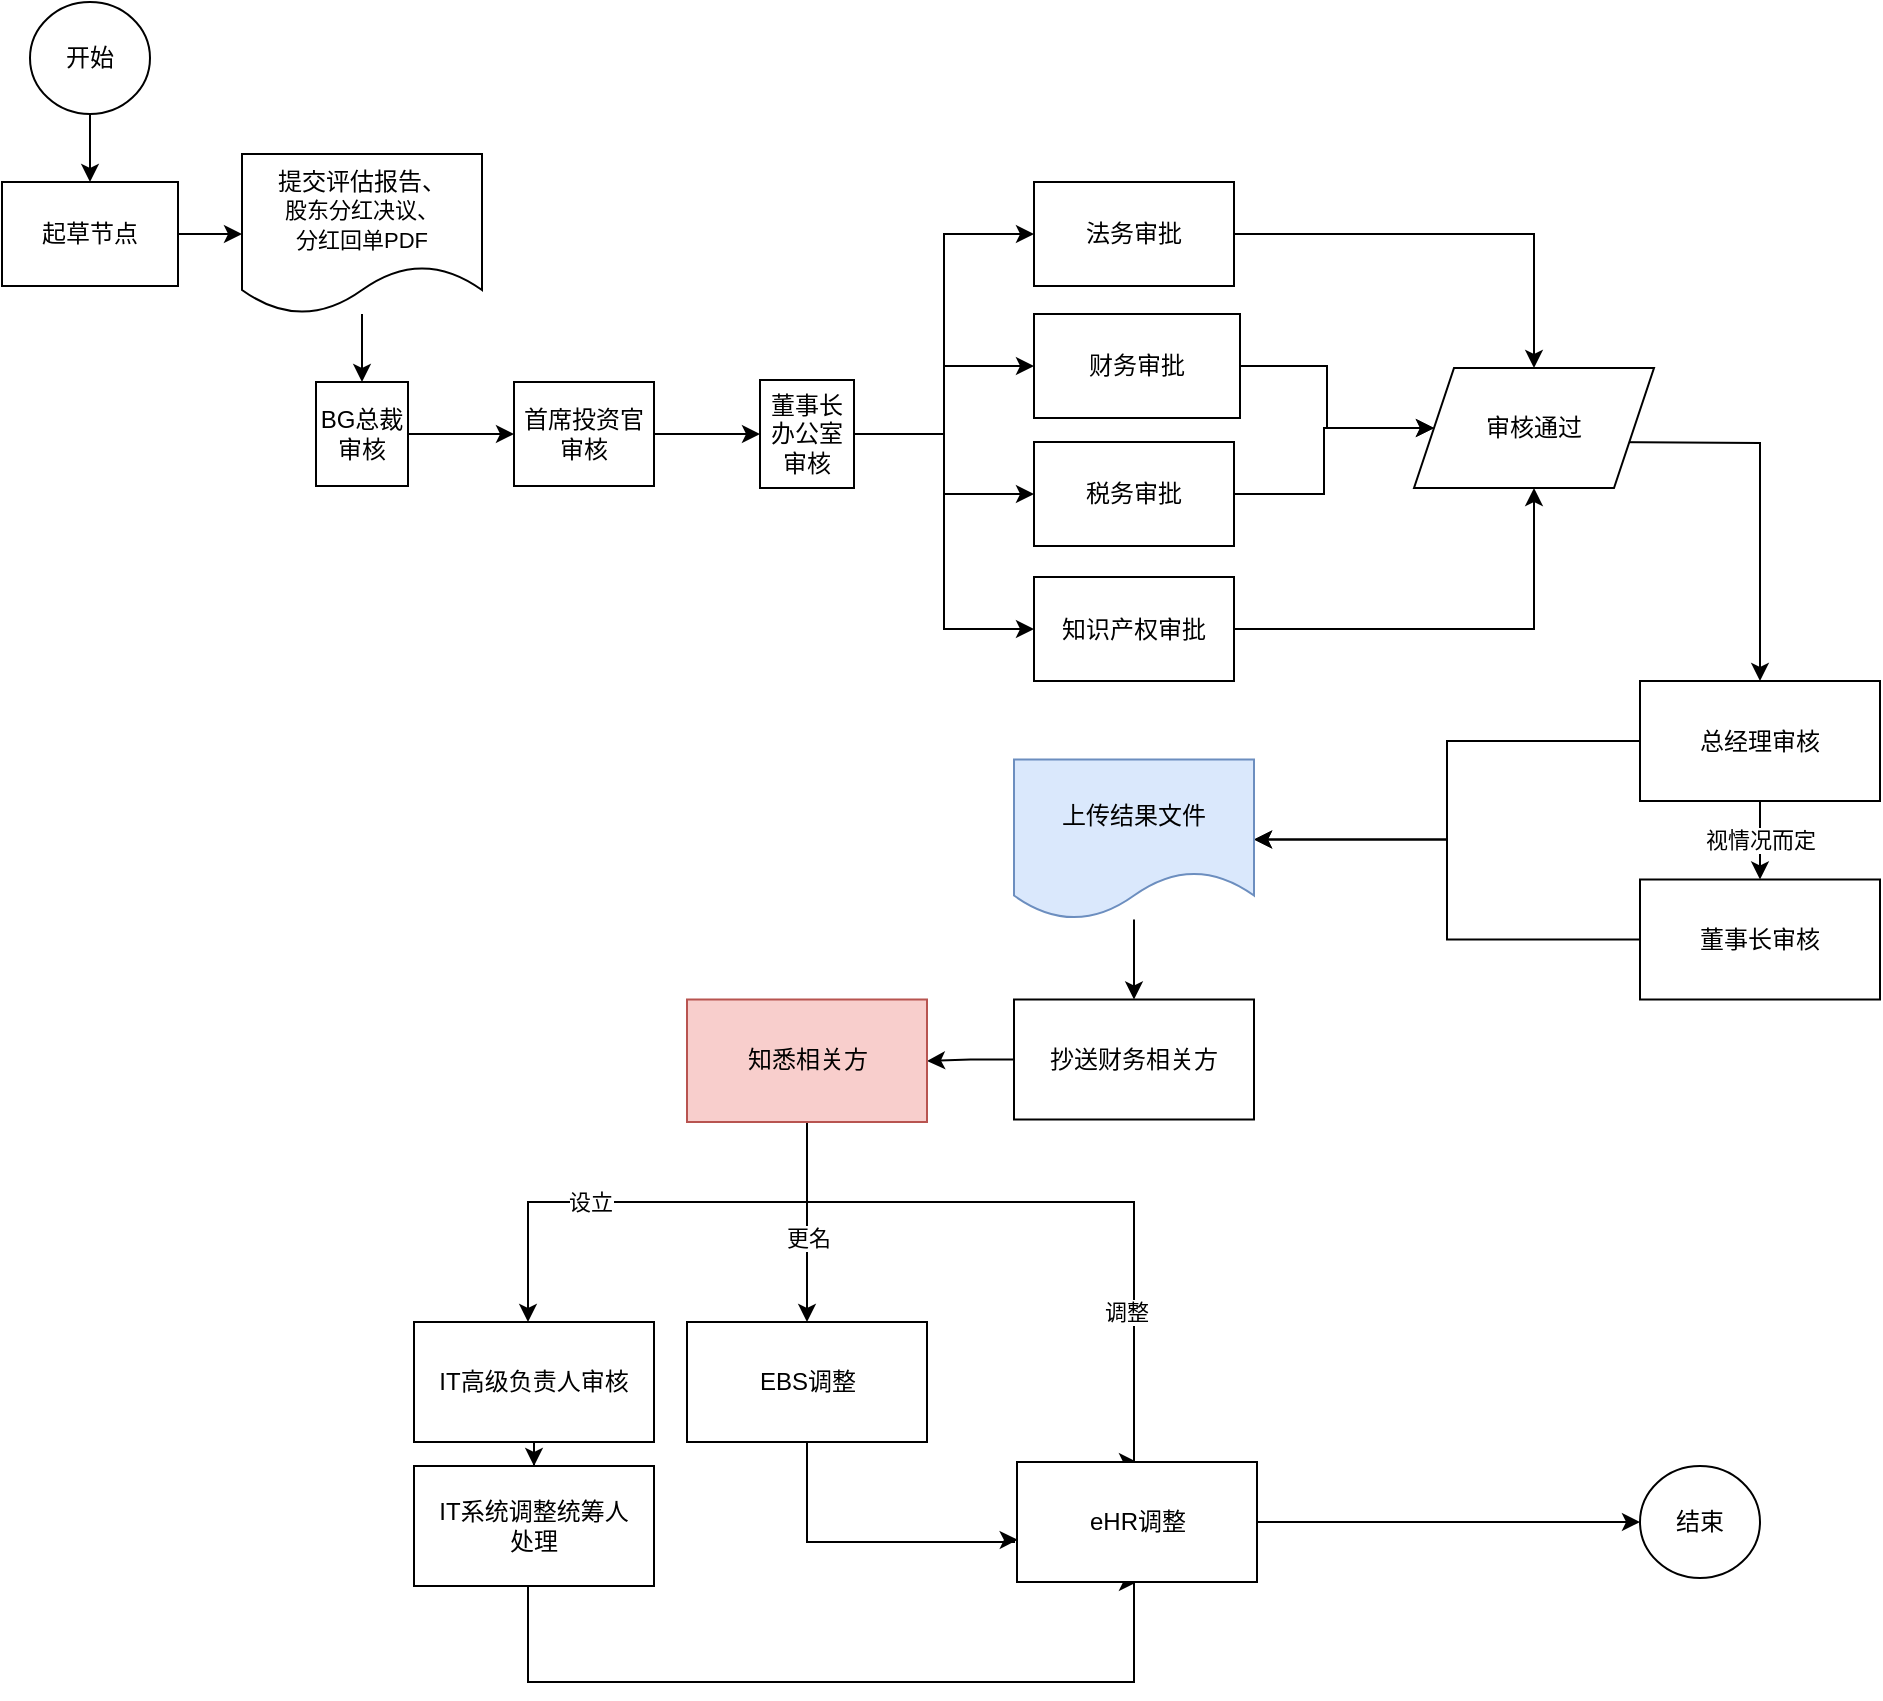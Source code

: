 <mxfile version="21.6.3" type="github">
  <diagram name="第 1 页" id="sI3OFL7Fe5A5EuQB-tSg">
    <mxGraphModel dx="1771" dy="1036" grid="1" gridSize="10" guides="1" tooltips="1" connect="1" arrows="1" fold="1" page="1" pageScale="1" pageWidth="291" pageHeight="413" math="0" shadow="0">
      <root>
        <mxCell id="0" />
        <mxCell id="1" parent="0" />
        <mxCell id="lZ7HFaREQp_Aib4HBqm--41" value="" style="edgeStyle=orthogonalEdgeStyle;rounded=0;orthogonalLoop=1;jettySize=auto;html=1;" edge="1" parent="1" source="lZ7HFaREQp_Aib4HBqm--1" target="lZ7HFaREQp_Aib4HBqm--40">
          <mxGeometry relative="1" as="geometry" />
        </mxCell>
        <mxCell id="lZ7HFaREQp_Aib4HBqm--1" value="起草节点" style="rounded=0;whiteSpace=wrap;html=1;direction=west;" vertex="1" parent="1">
          <mxGeometry x="204" y="150" width="88" height="52" as="geometry" />
        </mxCell>
        <mxCell id="lZ7HFaREQp_Aib4HBqm--3" value="" style="edgeStyle=orthogonalEdgeStyle;rounded=0;orthogonalLoop=1;jettySize=auto;html=1;" edge="1" parent="1" source="lZ7HFaREQp_Aib4HBqm--2" target="lZ7HFaREQp_Aib4HBqm--1">
          <mxGeometry relative="1" as="geometry" />
        </mxCell>
        <mxCell id="lZ7HFaREQp_Aib4HBqm--2" value="开始" style="ellipse;whiteSpace=wrap;html=1;direction=west;" vertex="1" parent="1">
          <mxGeometry x="218" y="60" width="60" height="56" as="geometry" />
        </mxCell>
        <mxCell id="lZ7HFaREQp_Aib4HBqm--7" value="" style="edgeStyle=orthogonalEdgeStyle;rounded=0;orthogonalLoop=1;jettySize=auto;html=1;" edge="1" parent="1" source="lZ7HFaREQp_Aib4HBqm--4" target="lZ7HFaREQp_Aib4HBqm--6">
          <mxGeometry relative="1" as="geometry" />
        </mxCell>
        <mxCell id="lZ7HFaREQp_Aib4HBqm--4" value="BG总裁审核" style="rounded=0;whiteSpace=wrap;html=1;direction=west;" vertex="1" parent="1">
          <mxGeometry x="361" y="250" width="46" height="52" as="geometry" />
        </mxCell>
        <mxCell id="lZ7HFaREQp_Aib4HBqm--9" value="" style="edgeStyle=orthogonalEdgeStyle;rounded=0;orthogonalLoop=1;jettySize=auto;html=1;" edge="1" parent="1" source="lZ7HFaREQp_Aib4HBqm--6" target="lZ7HFaREQp_Aib4HBqm--8">
          <mxGeometry relative="1" as="geometry" />
        </mxCell>
        <mxCell id="lZ7HFaREQp_Aib4HBqm--6" value="首席投资官审核" style="rounded=0;whiteSpace=wrap;html=1;direction=west;" vertex="1" parent="1">
          <mxGeometry x="460" y="250" width="70" height="52" as="geometry" />
        </mxCell>
        <mxCell id="lZ7HFaREQp_Aib4HBqm--17" style="edgeStyle=orthogonalEdgeStyle;rounded=0;orthogonalLoop=1;jettySize=auto;html=1;entryX=1;entryY=0.5;entryDx=0;entryDy=0;" edge="1" parent="1" source="lZ7HFaREQp_Aib4HBqm--8" target="lZ7HFaREQp_Aib4HBqm--12">
          <mxGeometry relative="1" as="geometry" />
        </mxCell>
        <mxCell id="lZ7HFaREQp_Aib4HBqm--18" style="edgeStyle=orthogonalEdgeStyle;rounded=0;orthogonalLoop=1;jettySize=auto;html=1;entryX=1;entryY=0.5;entryDx=0;entryDy=0;" edge="1" parent="1" source="lZ7HFaREQp_Aib4HBqm--8" target="lZ7HFaREQp_Aib4HBqm--13">
          <mxGeometry relative="1" as="geometry" />
        </mxCell>
        <mxCell id="lZ7HFaREQp_Aib4HBqm--19" style="edgeStyle=orthogonalEdgeStyle;rounded=0;orthogonalLoop=1;jettySize=auto;html=1;entryX=1;entryY=0.5;entryDx=0;entryDy=0;" edge="1" parent="1" source="lZ7HFaREQp_Aib4HBqm--8" target="lZ7HFaREQp_Aib4HBqm--14">
          <mxGeometry relative="1" as="geometry" />
        </mxCell>
        <mxCell id="lZ7HFaREQp_Aib4HBqm--20" style="edgeStyle=orthogonalEdgeStyle;rounded=0;orthogonalLoop=1;jettySize=auto;html=1;entryX=1;entryY=0.5;entryDx=0;entryDy=0;" edge="1" parent="1" source="lZ7HFaREQp_Aib4HBqm--8" target="lZ7HFaREQp_Aib4HBqm--15">
          <mxGeometry relative="1" as="geometry" />
        </mxCell>
        <mxCell id="lZ7HFaREQp_Aib4HBqm--8" value="董事长办公室审核" style="rounded=0;whiteSpace=wrap;html=1;direction=west;" vertex="1" parent="1">
          <mxGeometry x="583" y="249" width="47" height="54" as="geometry" />
        </mxCell>
        <mxCell id="lZ7HFaREQp_Aib4HBqm--45" style="edgeStyle=orthogonalEdgeStyle;rounded=0;orthogonalLoop=1;jettySize=auto;html=1;entryX=0.5;entryY=0;entryDx=0;entryDy=0;" edge="1" parent="1" source="lZ7HFaREQp_Aib4HBqm--12" target="lZ7HFaREQp_Aib4HBqm--44">
          <mxGeometry relative="1" as="geometry" />
        </mxCell>
        <mxCell id="lZ7HFaREQp_Aib4HBqm--12" value="法务审批&lt;br&gt;" style="rounded=0;whiteSpace=wrap;html=1;direction=west;" vertex="1" parent="1">
          <mxGeometry x="720" y="150" width="100" height="52" as="geometry" />
        </mxCell>
        <mxCell id="lZ7HFaREQp_Aib4HBqm--46" style="edgeStyle=orthogonalEdgeStyle;rounded=0;orthogonalLoop=1;jettySize=auto;html=1;" edge="1" parent="1" source="lZ7HFaREQp_Aib4HBqm--13" target="lZ7HFaREQp_Aib4HBqm--44">
          <mxGeometry relative="1" as="geometry" />
        </mxCell>
        <mxCell id="lZ7HFaREQp_Aib4HBqm--13" value="财务审批" style="rounded=0;whiteSpace=wrap;html=1;direction=west;" vertex="1" parent="1">
          <mxGeometry x="720" y="216" width="103" height="52" as="geometry" />
        </mxCell>
        <mxCell id="lZ7HFaREQp_Aib4HBqm--47" style="edgeStyle=orthogonalEdgeStyle;rounded=0;orthogonalLoop=1;jettySize=auto;html=1;entryX=0;entryY=0.5;entryDx=0;entryDy=0;" edge="1" parent="1" source="lZ7HFaREQp_Aib4HBqm--14" target="lZ7HFaREQp_Aib4HBqm--44">
          <mxGeometry relative="1" as="geometry">
            <Array as="points">
              <mxPoint x="865" y="306" />
              <mxPoint x="865" y="273" />
            </Array>
          </mxGeometry>
        </mxCell>
        <mxCell id="lZ7HFaREQp_Aib4HBqm--14" value="税务审批" style="rounded=0;whiteSpace=wrap;html=1;direction=west;" vertex="1" parent="1">
          <mxGeometry x="720" y="280" width="100" height="52" as="geometry" />
        </mxCell>
        <mxCell id="lZ7HFaREQp_Aib4HBqm--48" style="edgeStyle=orthogonalEdgeStyle;rounded=0;orthogonalLoop=1;jettySize=auto;html=1;" edge="1" parent="1" source="lZ7HFaREQp_Aib4HBqm--15" target="lZ7HFaREQp_Aib4HBqm--44">
          <mxGeometry relative="1" as="geometry" />
        </mxCell>
        <mxCell id="lZ7HFaREQp_Aib4HBqm--15" value="知识产权审批" style="rounded=0;whiteSpace=wrap;html=1;direction=west;" vertex="1" parent="1">
          <mxGeometry x="720" y="347.5" width="100" height="52" as="geometry" />
        </mxCell>
        <mxCell id="lZ7HFaREQp_Aib4HBqm--51" value="视情况而定" style="edgeStyle=orthogonalEdgeStyle;rounded=0;orthogonalLoop=1;jettySize=auto;html=1;" edge="1" parent="1" source="lZ7HFaREQp_Aib4HBqm--21" target="lZ7HFaREQp_Aib4HBqm--32">
          <mxGeometry relative="1" as="geometry" />
        </mxCell>
        <mxCell id="lZ7HFaREQp_Aib4HBqm--53" style="edgeStyle=orthogonalEdgeStyle;rounded=0;orthogonalLoop=1;jettySize=auto;html=1;" edge="1" parent="1" source="lZ7HFaREQp_Aib4HBqm--21" target="lZ7HFaREQp_Aib4HBqm--52">
          <mxGeometry relative="1" as="geometry" />
        </mxCell>
        <mxCell id="lZ7HFaREQp_Aib4HBqm--21" value="总经理审核" style="rounded=0;whiteSpace=wrap;html=1;" vertex="1" parent="1">
          <mxGeometry x="1023" y="399.5" width="120" height="60" as="geometry" />
        </mxCell>
        <mxCell id="lZ7HFaREQp_Aib4HBqm--54" style="edgeStyle=orthogonalEdgeStyle;rounded=0;orthogonalLoop=1;jettySize=auto;html=1;entryX=1;entryY=0.5;entryDx=0;entryDy=0;" edge="1" parent="1" source="lZ7HFaREQp_Aib4HBqm--32" target="lZ7HFaREQp_Aib4HBqm--52">
          <mxGeometry relative="1" as="geometry" />
        </mxCell>
        <mxCell id="lZ7HFaREQp_Aib4HBqm--32" value="董事长审核" style="rounded=0;whiteSpace=wrap;html=1;" vertex="1" parent="1">
          <mxGeometry x="1023" y="498.75" width="120" height="60" as="geometry" />
        </mxCell>
        <mxCell id="lZ7HFaREQp_Aib4HBqm--42" value="" style="edgeStyle=orthogonalEdgeStyle;rounded=0;orthogonalLoop=1;jettySize=auto;html=1;" edge="1" parent="1" source="lZ7HFaREQp_Aib4HBqm--40" target="lZ7HFaREQp_Aib4HBqm--4">
          <mxGeometry relative="1" as="geometry" />
        </mxCell>
        <mxCell id="lZ7HFaREQp_Aib4HBqm--40" value="提交评估报告、&lt;br style=&quot;border-color: var(--border-color); font-size: 11px;&quot;&gt;&lt;span style=&quot;font-size: 11px; background-color: rgb(255, 255, 255);&quot;&gt;股东分红决议、&lt;/span&gt;&lt;br style=&quot;border-color: var(--border-color); font-size: 11px;&quot;&gt;&lt;span style=&quot;font-size: 11px; background-color: rgb(255, 255, 255);&quot;&gt;分红回单PDF&lt;/span&gt;" style="shape=document;whiteSpace=wrap;html=1;boundedLbl=1;" vertex="1" parent="1">
          <mxGeometry x="324" y="136" width="120" height="80" as="geometry" />
        </mxCell>
        <mxCell id="lZ7HFaREQp_Aib4HBqm--49" style="edgeStyle=orthogonalEdgeStyle;rounded=0;orthogonalLoop=1;jettySize=auto;html=1;entryX=0.5;entryY=0;entryDx=0;entryDy=0;" edge="1" parent="1" target="lZ7HFaREQp_Aib4HBqm--21">
          <mxGeometry relative="1" as="geometry">
            <mxPoint x="1093" y="390" as="targetPoint" />
            <mxPoint x="1003" y="280" as="sourcePoint" />
          </mxGeometry>
        </mxCell>
        <mxCell id="lZ7HFaREQp_Aib4HBqm--44" value="审核通过" style="shape=parallelogram;perimeter=parallelogramPerimeter;whiteSpace=wrap;html=1;fixedSize=1;" vertex="1" parent="1">
          <mxGeometry x="910" y="243" width="120" height="60" as="geometry" />
        </mxCell>
        <mxCell id="lZ7HFaREQp_Aib4HBqm--56" value="" style="edgeStyle=orthogonalEdgeStyle;rounded=0;orthogonalLoop=1;jettySize=auto;html=1;" edge="1" parent="1" source="lZ7HFaREQp_Aib4HBqm--52" target="lZ7HFaREQp_Aib4HBqm--55">
          <mxGeometry relative="1" as="geometry" />
        </mxCell>
        <mxCell id="lZ7HFaREQp_Aib4HBqm--52" value="上传结果文件" style="shape=document;whiteSpace=wrap;html=1;boundedLbl=1;fillColor=#dae8fc;strokeColor=#6c8ebf;" vertex="1" parent="1">
          <mxGeometry x="710" y="438.75" width="120" height="80" as="geometry" />
        </mxCell>
        <mxCell id="lZ7HFaREQp_Aib4HBqm--58" value="" style="edgeStyle=orthogonalEdgeStyle;rounded=0;orthogonalLoop=1;jettySize=auto;html=1;" edge="1" parent="1" source="lZ7HFaREQp_Aib4HBqm--55" target="lZ7HFaREQp_Aib4HBqm--57">
          <mxGeometry relative="1" as="geometry" />
        </mxCell>
        <mxCell id="lZ7HFaREQp_Aib4HBqm--55" value="抄送财务相关方" style="rounded=0;whiteSpace=wrap;html=1;" vertex="1" parent="1">
          <mxGeometry x="710" y="558.75" width="120" height="60" as="geometry" />
        </mxCell>
        <mxCell id="lZ7HFaREQp_Aib4HBqm--70" style="edgeStyle=orthogonalEdgeStyle;rounded=0;orthogonalLoop=1;jettySize=auto;html=1;" edge="1" parent="1" source="lZ7HFaREQp_Aib4HBqm--57" target="lZ7HFaREQp_Aib4HBqm--69">
          <mxGeometry relative="1" as="geometry">
            <Array as="points">
              <mxPoint x="607" y="660" />
              <mxPoint x="467" y="660" />
            </Array>
          </mxGeometry>
        </mxCell>
        <mxCell id="lZ7HFaREQp_Aib4HBqm--71" value="设立" style="edgeLabel;html=1;align=center;verticalAlign=middle;resizable=0;points=[];" vertex="1" connectable="0" parent="lZ7HFaREQp_Aib4HBqm--70">
          <mxGeometry x="-0.082" relative="1" as="geometry">
            <mxPoint x="-39" as="offset" />
          </mxGeometry>
        </mxCell>
        <mxCell id="lZ7HFaREQp_Aib4HBqm--75" value="" style="edgeStyle=orthogonalEdgeStyle;rounded=0;orthogonalLoop=1;jettySize=auto;html=1;" edge="1" parent="1" source="lZ7HFaREQp_Aib4HBqm--57" target="lZ7HFaREQp_Aib4HBqm--74">
          <mxGeometry relative="1" as="geometry" />
        </mxCell>
        <mxCell id="lZ7HFaREQp_Aib4HBqm--76" value="更名" style="edgeLabel;html=1;align=center;verticalAlign=middle;resizable=0;points=[];" vertex="1" connectable="0" parent="lZ7HFaREQp_Aib4HBqm--75">
          <mxGeometry x="0.146" y="-1" relative="1" as="geometry">
            <mxPoint x="1" as="offset" />
          </mxGeometry>
        </mxCell>
        <mxCell id="lZ7HFaREQp_Aib4HBqm--78" style="edgeStyle=orthogonalEdgeStyle;rounded=0;orthogonalLoop=1;jettySize=auto;html=1;entryX=0.5;entryY=0;entryDx=0;entryDy=0;" edge="1" parent="1" source="lZ7HFaREQp_Aib4HBqm--57" target="lZ7HFaREQp_Aib4HBqm--77">
          <mxGeometry relative="1" as="geometry">
            <Array as="points">
              <mxPoint x="607" y="660" />
              <mxPoint x="770" y="660" />
              <mxPoint x="770" y="790" />
            </Array>
          </mxGeometry>
        </mxCell>
        <mxCell id="lZ7HFaREQp_Aib4HBqm--79" value="调整" style="edgeLabel;html=1;align=center;verticalAlign=middle;resizable=0;points=[];" vertex="1" connectable="0" parent="lZ7HFaREQp_Aib4HBqm--78">
          <mxGeometry x="0.544" y="-4" relative="1" as="geometry">
            <mxPoint as="offset" />
          </mxGeometry>
        </mxCell>
        <mxCell id="lZ7HFaREQp_Aib4HBqm--57" value="知悉相关方" style="rounded=0;whiteSpace=wrap;html=1;fillColor=#f8cecc;strokeColor=#b85450;" vertex="1" parent="1">
          <mxGeometry x="546.5" y="558.75" width="120" height="61.25" as="geometry" />
        </mxCell>
        <mxCell id="lZ7HFaREQp_Aib4HBqm--73" value="" style="edgeStyle=orthogonalEdgeStyle;rounded=0;orthogonalLoop=1;jettySize=auto;html=1;" edge="1" parent="1" source="lZ7HFaREQp_Aib4HBqm--69" target="lZ7HFaREQp_Aib4HBqm--72">
          <mxGeometry relative="1" as="geometry" />
        </mxCell>
        <mxCell id="lZ7HFaREQp_Aib4HBqm--69" value="IT高级负责人审核" style="rounded=0;whiteSpace=wrap;html=1;" vertex="1" parent="1">
          <mxGeometry x="410" y="720" width="120" height="60" as="geometry" />
        </mxCell>
        <mxCell id="lZ7HFaREQp_Aib4HBqm--81" style="edgeStyle=orthogonalEdgeStyle;rounded=0;orthogonalLoop=1;jettySize=auto;html=1;entryX=0.5;entryY=1;entryDx=0;entryDy=0;" edge="1" parent="1" source="lZ7HFaREQp_Aib4HBqm--72" target="lZ7HFaREQp_Aib4HBqm--77">
          <mxGeometry relative="1" as="geometry">
            <Array as="points">
              <mxPoint x="467" y="900" />
              <mxPoint x="770" y="900" />
            </Array>
          </mxGeometry>
        </mxCell>
        <mxCell id="lZ7HFaREQp_Aib4HBqm--72" value="IT系统调整统筹人&lt;br&gt;处理" style="rounded=0;whiteSpace=wrap;html=1;" vertex="1" parent="1">
          <mxGeometry x="410" y="792" width="120" height="60" as="geometry" />
        </mxCell>
        <mxCell id="lZ7HFaREQp_Aib4HBqm--80" style="edgeStyle=orthogonalEdgeStyle;rounded=0;orthogonalLoop=1;jettySize=auto;html=1;entryX=0.003;entryY=0.648;entryDx=0;entryDy=0;entryPerimeter=0;" edge="1" parent="1" source="lZ7HFaREQp_Aib4HBqm--74" target="lZ7HFaREQp_Aib4HBqm--77">
          <mxGeometry relative="1" as="geometry">
            <mxPoint x="607" y="860" as="targetPoint" />
            <Array as="points">
              <mxPoint x="607" y="830" />
              <mxPoint x="710" y="830" />
            </Array>
          </mxGeometry>
        </mxCell>
        <mxCell id="lZ7HFaREQp_Aib4HBqm--74" value="EBS调整" style="rounded=0;whiteSpace=wrap;html=1;" vertex="1" parent="1">
          <mxGeometry x="546.5" y="720" width="120" height="60" as="geometry" />
        </mxCell>
        <mxCell id="lZ7HFaREQp_Aib4HBqm--83" style="edgeStyle=orthogonalEdgeStyle;rounded=0;orthogonalLoop=1;jettySize=auto;html=1;" edge="1" parent="1" source="lZ7HFaREQp_Aib4HBqm--77" target="lZ7HFaREQp_Aib4HBqm--82">
          <mxGeometry relative="1" as="geometry" />
        </mxCell>
        <mxCell id="lZ7HFaREQp_Aib4HBqm--77" value="eHR调整" style="rounded=0;whiteSpace=wrap;html=1;" vertex="1" parent="1">
          <mxGeometry x="711.5" y="790" width="120" height="60" as="geometry" />
        </mxCell>
        <mxCell id="lZ7HFaREQp_Aib4HBqm--82" value="结束" style="ellipse;whiteSpace=wrap;html=1;direction=west;" vertex="1" parent="1">
          <mxGeometry x="1023" y="792" width="60" height="56" as="geometry" />
        </mxCell>
      </root>
    </mxGraphModel>
  </diagram>
</mxfile>
